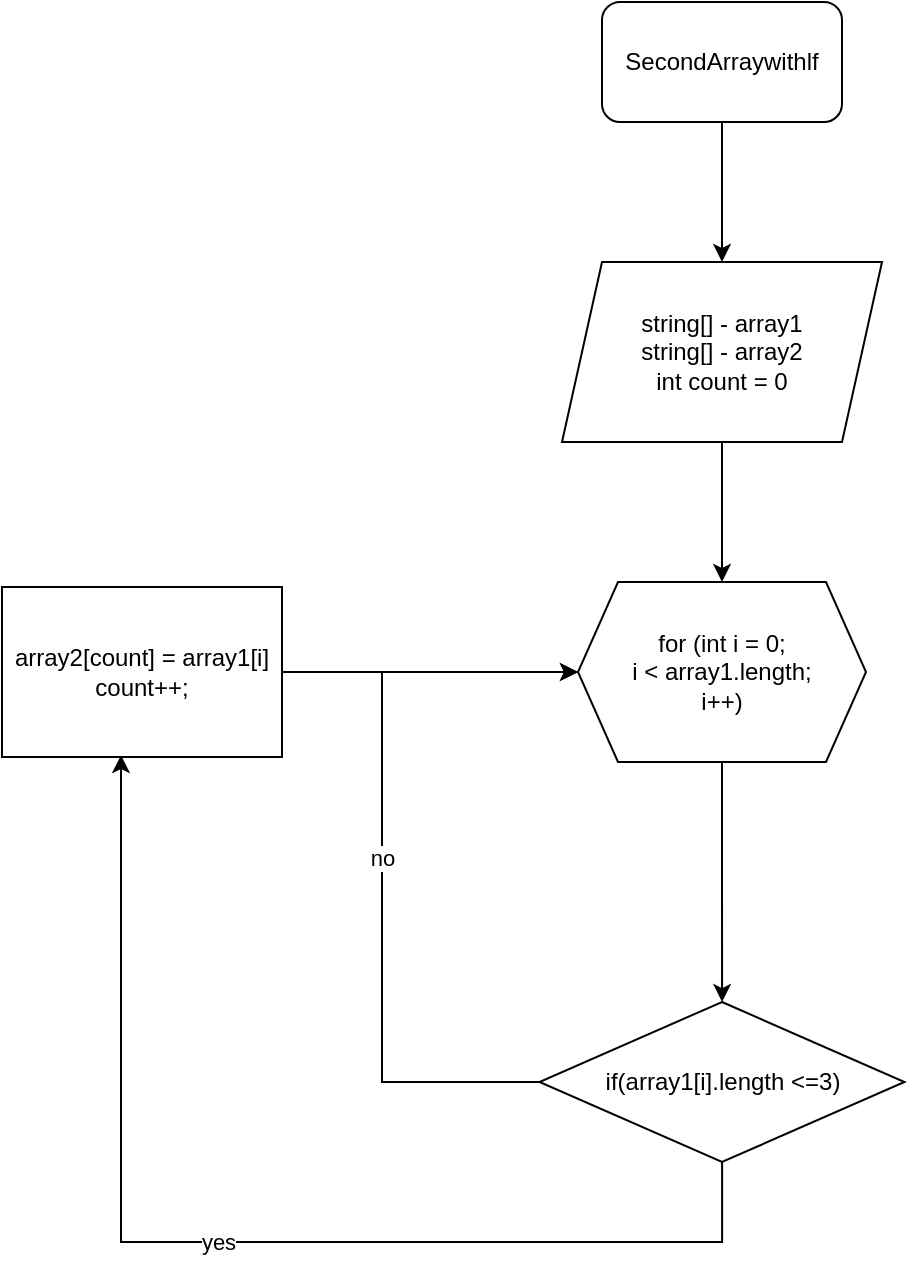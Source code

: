 <mxfile version="20.7.3" type="device"><diagram id="gFSNdpGyQktBo2HzD9qS" name="Страница 1"><mxGraphModel dx="795" dy="540" grid="1" gridSize="10" guides="1" tooltips="1" connect="1" arrows="1" fold="1" page="1" pageScale="1" pageWidth="827" pageHeight="1169" math="0" shadow="0"><root><mxCell id="0"/><mxCell id="1" parent="0"/><mxCell id="KFLBRh5RuU8-7lbvPvW_-3" style="edgeStyle=orthogonalEdgeStyle;rounded=0;orthogonalLoop=1;jettySize=auto;html=1;" edge="1" parent="1" source="KFLBRh5RuU8-7lbvPvW_-1"><mxGeometry relative="1" as="geometry"><mxPoint x="410" y="240" as="targetPoint"/></mxGeometry></mxCell><mxCell id="KFLBRh5RuU8-7lbvPvW_-1" value="SecondArraywithlf" style="rounded=1;whiteSpace=wrap;html=1;" vertex="1" parent="1"><mxGeometry x="350" y="110" width="120" height="60" as="geometry"/></mxCell><mxCell id="KFLBRh5RuU8-7lbvPvW_-7" style="edgeStyle=orthogonalEdgeStyle;rounded=0;orthogonalLoop=1;jettySize=auto;html=1;" edge="1" parent="1" source="KFLBRh5RuU8-7lbvPvW_-5" target="KFLBRh5RuU8-7lbvPvW_-6"><mxGeometry relative="1" as="geometry"/></mxCell><mxCell id="KFLBRh5RuU8-7lbvPvW_-5" value="string[] - array1&lt;br&gt;string[] - array2&lt;br&gt;int count = 0" style="shape=parallelogram;perimeter=parallelogramPerimeter;whiteSpace=wrap;html=1;fixedSize=1;" vertex="1" parent="1"><mxGeometry x="330" y="240" width="160" height="90" as="geometry"/></mxCell><mxCell id="KFLBRh5RuU8-7lbvPvW_-9" style="edgeStyle=orthogonalEdgeStyle;rounded=0;orthogonalLoop=1;jettySize=auto;html=1;" edge="1" parent="1" source="KFLBRh5RuU8-7lbvPvW_-6" target="KFLBRh5RuU8-7lbvPvW_-8"><mxGeometry relative="1" as="geometry"/></mxCell><mxCell id="KFLBRh5RuU8-7lbvPvW_-6" value="for (int i = 0;&lt;br&gt;i &amp;lt; array1.length;&lt;br&gt;i++)" style="shape=hexagon;perimeter=hexagonPerimeter2;whiteSpace=wrap;html=1;fixedSize=1;" vertex="1" parent="1"><mxGeometry x="338" y="400" width="144" height="90" as="geometry"/></mxCell><mxCell id="KFLBRh5RuU8-7lbvPvW_-11" value="no" style="edgeStyle=orthogonalEdgeStyle;rounded=0;orthogonalLoop=1;jettySize=auto;html=1;" edge="1" parent="1" source="KFLBRh5RuU8-7lbvPvW_-8" target="KFLBRh5RuU8-7lbvPvW_-6"><mxGeometry relative="1" as="geometry"><Array as="points"><mxPoint x="240" y="650"/><mxPoint x="240" y="445"/></Array></mxGeometry></mxCell><mxCell id="KFLBRh5RuU8-7lbvPvW_-16" value="yes" style="edgeStyle=orthogonalEdgeStyle;rounded=0;orthogonalLoop=1;jettySize=auto;html=1;entryX=0.425;entryY=0.989;entryDx=0;entryDy=0;entryPerimeter=0;" edge="1" parent="1" source="KFLBRh5RuU8-7lbvPvW_-8" target="KFLBRh5RuU8-7lbvPvW_-12"><mxGeometry relative="1" as="geometry"><Array as="points"><mxPoint x="410" y="730"/><mxPoint x="109" y="730"/></Array></mxGeometry></mxCell><mxCell id="KFLBRh5RuU8-7lbvPvW_-8" value="if(array1[i].length &amp;lt;=3)" style="rhombus;whiteSpace=wrap;html=1;" vertex="1" parent="1"><mxGeometry x="318.75" y="610" width="182.5" height="80" as="geometry"/></mxCell><mxCell id="KFLBRh5RuU8-7lbvPvW_-15" style="edgeStyle=orthogonalEdgeStyle;rounded=0;orthogonalLoop=1;jettySize=auto;html=1;entryX=0;entryY=0.5;entryDx=0;entryDy=0;" edge="1" parent="1" source="KFLBRh5RuU8-7lbvPvW_-12" target="KFLBRh5RuU8-7lbvPvW_-6"><mxGeometry relative="1" as="geometry"/></mxCell><mxCell id="KFLBRh5RuU8-7lbvPvW_-12" value="array2[count] = array1[i]&lt;br&gt;count++;" style="rounded=0;whiteSpace=wrap;html=1;" vertex="1" parent="1"><mxGeometry x="50" y="402.5" width="140" height="85" as="geometry"/></mxCell></root></mxGraphModel></diagram></mxfile>